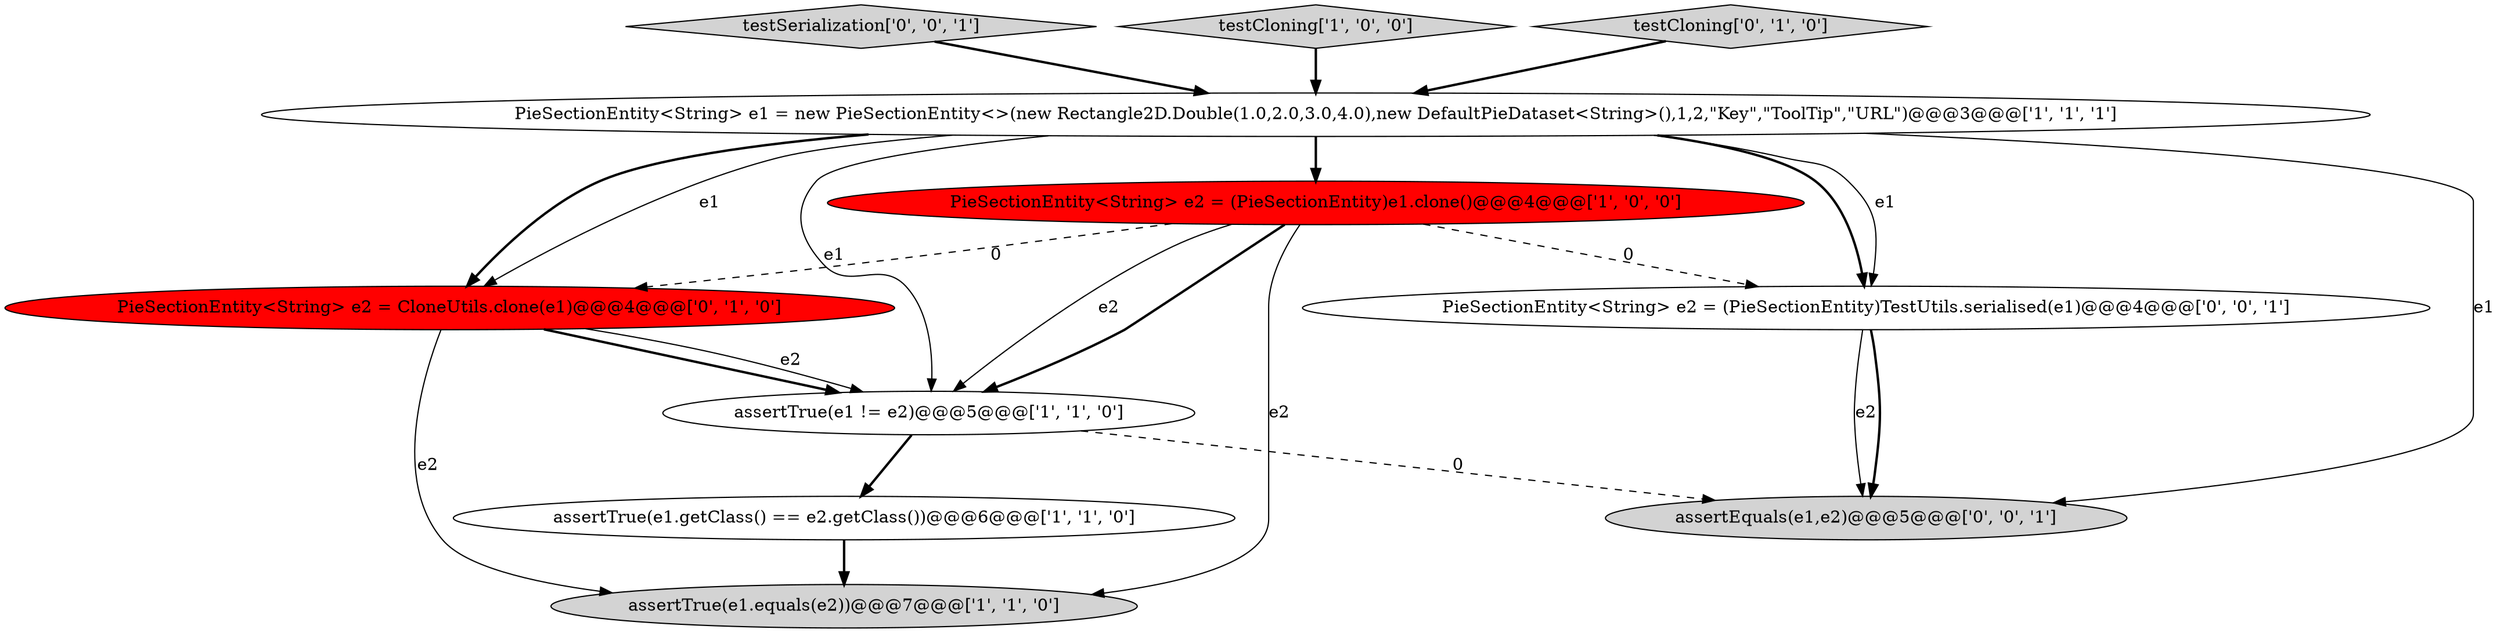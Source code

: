 digraph {
5 [style = filled, label = "assertTrue(e1.equals(e2))@@@7@@@['1', '1', '0']", fillcolor = lightgray, shape = ellipse image = "AAA0AAABBB1BBB"];
10 [style = filled, label = "assertEquals(e1,e2)@@@5@@@['0', '0', '1']", fillcolor = lightgray, shape = ellipse image = "AAA0AAABBB3BBB"];
8 [style = filled, label = "testSerialization['0', '0', '1']", fillcolor = lightgray, shape = diamond image = "AAA0AAABBB3BBB"];
6 [style = filled, label = "PieSectionEntity<String> e2 = CloneUtils.clone(e1)@@@4@@@['0', '1', '0']", fillcolor = red, shape = ellipse image = "AAA1AAABBB2BBB"];
3 [style = filled, label = "PieSectionEntity<String> e2 = (PieSectionEntity)e1.clone()@@@4@@@['1', '0', '0']", fillcolor = red, shape = ellipse image = "AAA1AAABBB1BBB"];
9 [style = filled, label = "PieSectionEntity<String> e2 = (PieSectionEntity)TestUtils.serialised(e1)@@@4@@@['0', '0', '1']", fillcolor = white, shape = ellipse image = "AAA0AAABBB3BBB"];
0 [style = filled, label = "assertTrue(e1.getClass() == e2.getClass())@@@6@@@['1', '1', '0']", fillcolor = white, shape = ellipse image = "AAA0AAABBB1BBB"];
1 [style = filled, label = "PieSectionEntity<String> e1 = new PieSectionEntity<>(new Rectangle2D.Double(1.0,2.0,3.0,4.0),new DefaultPieDataset<String>(),1,2,\"Key\",\"ToolTip\",\"URL\")@@@3@@@['1', '1', '1']", fillcolor = white, shape = ellipse image = "AAA0AAABBB1BBB"];
4 [style = filled, label = "testCloning['1', '0', '0']", fillcolor = lightgray, shape = diamond image = "AAA0AAABBB1BBB"];
7 [style = filled, label = "testCloning['0', '1', '0']", fillcolor = lightgray, shape = diamond image = "AAA0AAABBB2BBB"];
2 [style = filled, label = "assertTrue(e1 != e2)@@@5@@@['1', '1', '0']", fillcolor = white, shape = ellipse image = "AAA0AAABBB1BBB"];
3->6 [style = dashed, label="0"];
3->5 [style = solid, label="e2"];
7->1 [style = bold, label=""];
3->2 [style = solid, label="e2"];
9->10 [style = solid, label="e2"];
6->5 [style = solid, label="e2"];
1->3 [style = bold, label=""];
1->6 [style = solid, label="e1"];
9->10 [style = bold, label=""];
1->9 [style = bold, label=""];
2->10 [style = dashed, label="0"];
6->2 [style = bold, label=""];
8->1 [style = bold, label=""];
1->2 [style = solid, label="e1"];
2->0 [style = bold, label=""];
1->6 [style = bold, label=""];
3->2 [style = bold, label=""];
1->9 [style = solid, label="e1"];
3->9 [style = dashed, label="0"];
1->10 [style = solid, label="e1"];
4->1 [style = bold, label=""];
6->2 [style = solid, label="e2"];
0->5 [style = bold, label=""];
}
